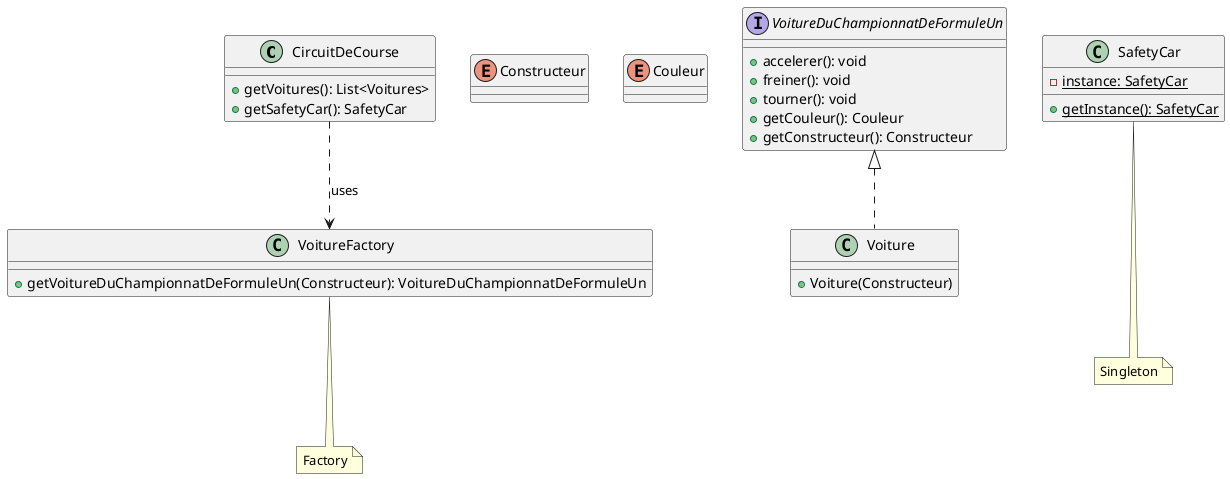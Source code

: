 @startuml CourseUML

class CircuitDeCourse {
     + getVoitures(): List<Voitures>
     + getSafetyCar(): SafetyCar
}

enum Constructeur

enum Couleur

interface VoitureDuChampionnatDeFormuleUn {
     + accelerer(): void
     + freiner(): void
     + tourner(): void
     + getCouleur(): Couleur
     + getConstructeur(): Constructeur
}

class Voiture {
     + Voiture(Constructeur)
}

class VoitureFactory {
     + getVoitureDuChampionnatDeFormuleUn(Constructeur): VoitureDuChampionnatDeFormuleUn
}
note "Factory" as N1
VoitureFactory ... N1


class SafetyCar {
    {static} - instance: SafetyCar
    {static} + getInstance(): SafetyCar
}
note "Singleton" as N2
SafetyCar ... N2

VoitureDuChampionnatDeFormuleUn <|.. Voiture

CircuitDeCourse ..> VoitureFactory : uses

@enduml[]